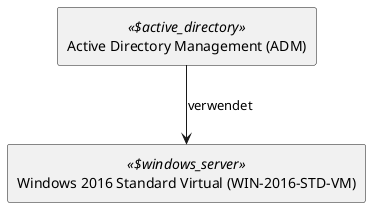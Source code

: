 @startuml


skinparam monochrome true
skinparam componentStyle uml2



show stereotype

rectangle Active__F_Directory__F_Management__F___N_ADM__O_ as "Active Directory Management (ADM)" <<$active_directory>> {
}

rectangle Windows__F_2016__F_Standard__F_Virtual__F___N_WIN__S_2016__S_STD__S_VM__O_ as "Windows 2016 Standard Virtual (WIN-2016-STD-VM)" <<$windows_server>> {
}
Active__F_Directory__F_Management__F___N_ADM__O_ -down-> Windows__F_2016__F_Standard__F_Virtual__F___N_WIN__S_2016__S_STD__S_VM__O_ : verwendet 

' Begin Protected Region [[layouting]]

' End Protected Region   [[layouting]]

@enduml
' Actifsource ID=[dc5bfacd-eaac-11e8-88d3-bfc6b992bdec,1c4e906e-0e1a-11e9-8b4c-f9aec93d8b56,Hash]

